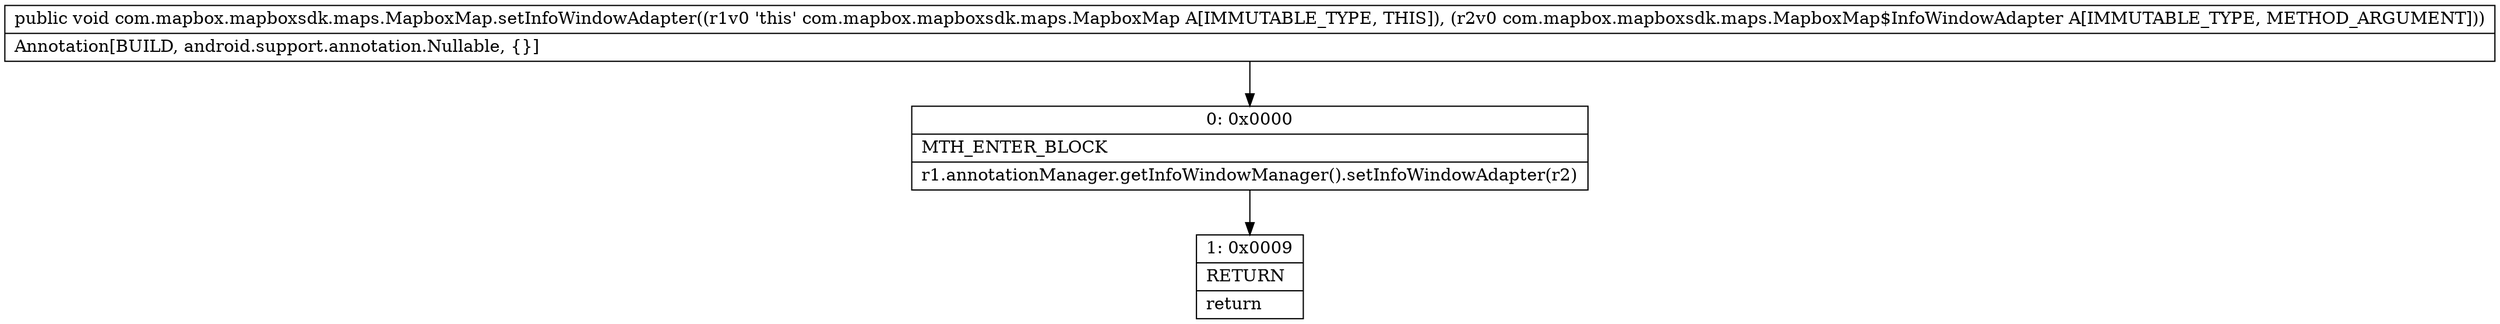 digraph "CFG forcom.mapbox.mapboxsdk.maps.MapboxMap.setInfoWindowAdapter(Lcom\/mapbox\/mapboxsdk\/maps\/MapboxMap$InfoWindowAdapter;)V" {
Node_0 [shape=record,label="{0\:\ 0x0000|MTH_ENTER_BLOCK\l|r1.annotationManager.getInfoWindowManager().setInfoWindowAdapter(r2)\l}"];
Node_1 [shape=record,label="{1\:\ 0x0009|RETURN\l|return\l}"];
MethodNode[shape=record,label="{public void com.mapbox.mapboxsdk.maps.MapboxMap.setInfoWindowAdapter((r1v0 'this' com.mapbox.mapboxsdk.maps.MapboxMap A[IMMUTABLE_TYPE, THIS]), (r2v0 com.mapbox.mapboxsdk.maps.MapboxMap$InfoWindowAdapter A[IMMUTABLE_TYPE, METHOD_ARGUMENT]))  | Annotation[BUILD, android.support.annotation.Nullable, \{\}]\l}"];
MethodNode -> Node_0;
Node_0 -> Node_1;
}

